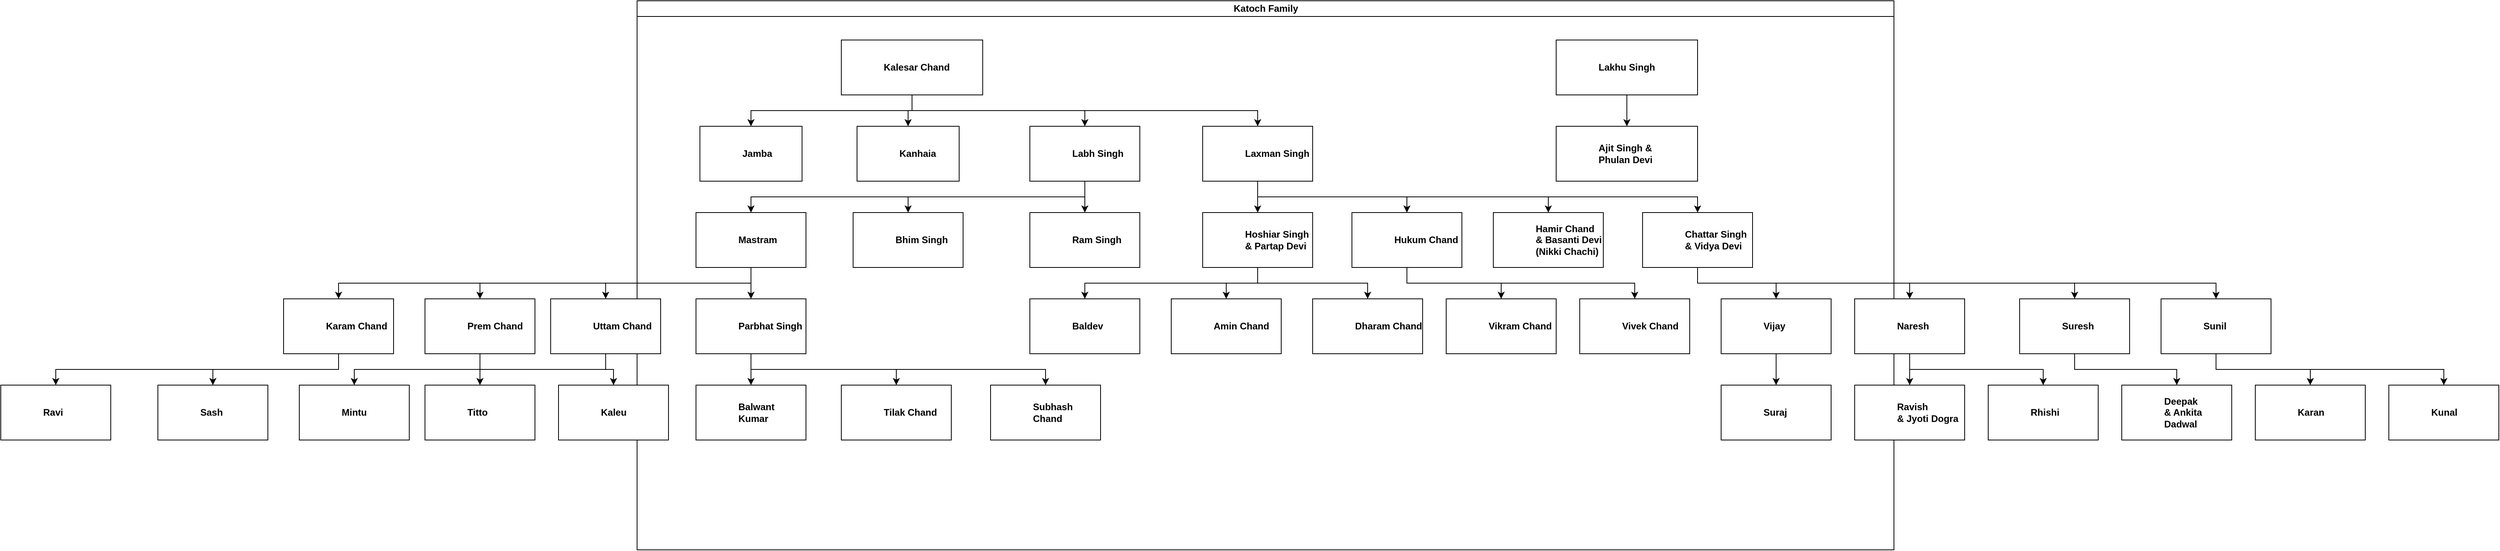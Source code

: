 <mxfile version="13.6.6" type="github">
  <diagram id="prtHgNgQTEPvFCAcTncT" name="Page-1">
    <mxGraphModel dx="1729" dy="591" grid="1" gridSize="10" guides="1" tooltips="1" connect="1" arrows="1" fold="1" page="1" pageScale="1" pageWidth="827" pageHeight="1169" math="0" shadow="0">
      <root>
        <mxCell id="0" />
        <mxCell id="1" parent="0" />
        <mxCell id="dNxyNK7c78bLwvsdeMH5-11" value="Katoch Family" style="swimlane;html=1;startSize=20;horizontal=1;containerType=tree;glass=0;" parent="1" vertex="1">
          <mxGeometry x="20" y="50" width="1600" height="700" as="geometry" />
        </mxCell>
        <mxCell id="FDAv1wYGj09VSfgf0g2c-12" style="edgeStyle=orthogonalEdgeStyle;rounded=0;orthogonalLoop=1;jettySize=auto;html=1;exitX=0.5;exitY=1;exitDx=0;exitDy=0;entryX=0.5;entryY=0;entryDx=0;entryDy=0;" edge="1" parent="dNxyNK7c78bLwvsdeMH5-11" source="dNxyNK7c78bLwvsdeMH5-12" target="FDAv1wYGj09VSfgf0g2c-7">
          <mxGeometry relative="1" as="geometry">
            <Array as="points">
              <mxPoint x="350" y="140" />
              <mxPoint x="145" y="140" />
            </Array>
          </mxGeometry>
        </mxCell>
        <mxCell id="FDAv1wYGj09VSfgf0g2c-13" style="edgeStyle=orthogonalEdgeStyle;rounded=0;orthogonalLoop=1;jettySize=auto;html=1;exitX=0.5;exitY=1;exitDx=0;exitDy=0;entryX=0.5;entryY=0;entryDx=0;entryDy=0;" edge="1" parent="dNxyNK7c78bLwvsdeMH5-11" source="dNxyNK7c78bLwvsdeMH5-12" target="FDAv1wYGj09VSfgf0g2c-8">
          <mxGeometry relative="1" as="geometry" />
        </mxCell>
        <mxCell id="FDAv1wYGj09VSfgf0g2c-14" style="edgeStyle=orthogonalEdgeStyle;rounded=0;orthogonalLoop=1;jettySize=auto;html=1;exitX=0.5;exitY=1;exitDx=0;exitDy=0;entryX=0.5;entryY=0;entryDx=0;entryDy=0;" edge="1" parent="dNxyNK7c78bLwvsdeMH5-11" source="dNxyNK7c78bLwvsdeMH5-12" target="FDAv1wYGj09VSfgf0g2c-9">
          <mxGeometry relative="1" as="geometry" />
        </mxCell>
        <mxCell id="FDAv1wYGj09VSfgf0g2c-15" style="edgeStyle=orthogonalEdgeStyle;rounded=0;orthogonalLoop=1;jettySize=auto;html=1;exitX=0.5;exitY=1;exitDx=0;exitDy=0;" edge="1" parent="dNxyNK7c78bLwvsdeMH5-11" source="dNxyNK7c78bLwvsdeMH5-12" target="FDAv1wYGj09VSfgf0g2c-11">
          <mxGeometry relative="1" as="geometry" />
        </mxCell>
        <UserObject label="Kalesar Chand" name="Evan Miller" position="CFO" location="Office 1" email="me@example.com" placeholders="1" link="https://www.draw.io" id="dNxyNK7c78bLwvsdeMH5-12">
          <mxCell style="label;image=https://cdn3.iconfinder.com/data/icons/user-avatars-1/512/users-9-2-128.png;whiteSpace=wrap;html=1;rounded=0;glass=0;treeMoving=1;treeFolding=1;" parent="dNxyNK7c78bLwvsdeMH5-11" vertex="1">
            <mxGeometry x="260" y="50" width="180" height="70" as="geometry" />
          </mxCell>
        </UserObject>
        <mxCell id="FDAv1wYGj09VSfgf0g2c-6" style="edgeStyle=orthogonalEdgeStyle;rounded=0;orthogonalLoop=1;jettySize=auto;html=1;exitX=0.5;exitY=1;exitDx=0;exitDy=0;entryX=0.5;entryY=0;entryDx=0;entryDy=0;" edge="1" parent="dNxyNK7c78bLwvsdeMH5-11" source="FDAv1wYGj09VSfgf0g2c-2" target="FDAv1wYGj09VSfgf0g2c-5">
          <mxGeometry relative="1" as="geometry" />
        </mxCell>
        <UserObject label="Lakhu Singh" name="Evan Miller" position="CFO" location="Office 1" email="me@example.com" placeholders="1" link="https://www.draw.io" id="FDAv1wYGj09VSfgf0g2c-2">
          <mxCell style="label;image=https://cdn3.iconfinder.com/data/icons/user-avatars-1/512/users-9-2-128.png;whiteSpace=wrap;html=1;rounded=0;glass=0;treeMoving=1;treeFolding=1;" vertex="1" parent="dNxyNK7c78bLwvsdeMH5-11">
            <mxGeometry x="1170" y="50" width="180" height="70" as="geometry" />
          </mxCell>
        </UserObject>
        <UserObject label="Ajit Singh &amp;amp;&lt;br&gt;Phulan Devi" name="Evan Miller" position="CFO" location="Office 1" email="me@example.com" placeholders="1" link="https://www.draw.io" id="FDAv1wYGj09VSfgf0g2c-5">
          <mxCell style="label;image=https://cdn3.iconfinder.com/data/icons/user-avatars-1/512/users-9-2-128.png;whiteSpace=wrap;html=1;rounded=0;glass=0;treeMoving=1;treeFolding=1;" vertex="1" parent="dNxyNK7c78bLwvsdeMH5-11">
            <mxGeometry x="1170" y="160" width="180" height="70" as="geometry" />
          </mxCell>
        </UserObject>
        <UserObject label="Jamba" name="Evan Miller" position="CFO" location="Office 1" email="me@example.com" placeholders="1" link="https://www.draw.io" id="FDAv1wYGj09VSfgf0g2c-7">
          <mxCell style="label;image=https://cdn3.iconfinder.com/data/icons/user-avatars-1/512/users-9-2-128.png;whiteSpace=wrap;html=1;rounded=0;glass=0;treeMoving=1;treeFolding=1;" vertex="1" parent="dNxyNK7c78bLwvsdeMH5-11">
            <mxGeometry x="80" y="160" width="130" height="70" as="geometry" />
          </mxCell>
        </UserObject>
        <UserObject label="Kanhaia" name="Evan Miller" position="CFO" location="Office 1" email="me@example.com" placeholders="1" link="https://www.draw.io" id="FDAv1wYGj09VSfgf0g2c-8">
          <mxCell style="label;image=https://cdn3.iconfinder.com/data/icons/user-avatars-1/512/users-9-2-128.png;whiteSpace=wrap;html=1;rounded=0;glass=0;treeMoving=1;treeFolding=1;" vertex="1" parent="dNxyNK7c78bLwvsdeMH5-11">
            <mxGeometry x="280" y="160" width="130" height="70" as="geometry" />
          </mxCell>
        </UserObject>
        <mxCell id="FDAv1wYGj09VSfgf0g2c-19" style="edgeStyle=orthogonalEdgeStyle;rounded=0;orthogonalLoop=1;jettySize=auto;html=1;exitX=0.5;exitY=1;exitDx=0;exitDy=0;entryX=0.5;entryY=0;entryDx=0;entryDy=0;" edge="1" parent="dNxyNK7c78bLwvsdeMH5-11" source="FDAv1wYGj09VSfgf0g2c-9" target="FDAv1wYGj09VSfgf0g2c-16">
          <mxGeometry relative="1" as="geometry" />
        </mxCell>
        <mxCell id="FDAv1wYGj09VSfgf0g2c-20" style="edgeStyle=orthogonalEdgeStyle;rounded=0;orthogonalLoop=1;jettySize=auto;html=1;exitX=0.5;exitY=1;exitDx=0;exitDy=0;" edge="1" parent="dNxyNK7c78bLwvsdeMH5-11" source="FDAv1wYGj09VSfgf0g2c-9" target="FDAv1wYGj09VSfgf0g2c-17">
          <mxGeometry relative="1" as="geometry" />
        </mxCell>
        <mxCell id="FDAv1wYGj09VSfgf0g2c-21" style="edgeStyle=orthogonalEdgeStyle;rounded=0;orthogonalLoop=1;jettySize=auto;html=1;exitX=0.5;exitY=1;exitDx=0;exitDy=0;entryX=0.5;entryY=0;entryDx=0;entryDy=0;" edge="1" parent="dNxyNK7c78bLwvsdeMH5-11" source="FDAv1wYGj09VSfgf0g2c-9" target="FDAv1wYGj09VSfgf0g2c-18">
          <mxGeometry relative="1" as="geometry" />
        </mxCell>
        <UserObject label="Labh Singh" name="Evan Miller" position="CFO" location="Office 1" email="me@example.com" placeholders="1" link="https://www.draw.io" id="FDAv1wYGj09VSfgf0g2c-9">
          <mxCell style="label;image=https://cdn3.iconfinder.com/data/icons/user-avatars-1/512/users-9-2-128.png;whiteSpace=wrap;html=1;rounded=0;glass=0;treeMoving=1;treeFolding=1;" vertex="1" parent="dNxyNK7c78bLwvsdeMH5-11">
            <mxGeometry x="500" y="160" width="140" height="70" as="geometry" />
          </mxCell>
        </UserObject>
        <mxCell id="FDAv1wYGj09VSfgf0g2c-51" style="edgeStyle=orthogonalEdgeStyle;rounded=0;orthogonalLoop=1;jettySize=auto;html=1;exitX=0.5;exitY=1;exitDx=0;exitDy=0;" edge="1" parent="dNxyNK7c78bLwvsdeMH5-11" source="FDAv1wYGj09VSfgf0g2c-11" target="FDAv1wYGj09VSfgf0g2c-47">
          <mxGeometry relative="1" as="geometry" />
        </mxCell>
        <mxCell id="FDAv1wYGj09VSfgf0g2c-52" style="edgeStyle=orthogonalEdgeStyle;rounded=0;orthogonalLoop=1;jettySize=auto;html=1;exitX=0.5;exitY=1;exitDx=0;exitDy=0;entryX=0.5;entryY=0;entryDx=0;entryDy=0;" edge="1" parent="dNxyNK7c78bLwvsdeMH5-11" source="FDAv1wYGj09VSfgf0g2c-11" target="FDAv1wYGj09VSfgf0g2c-48">
          <mxGeometry relative="1" as="geometry" />
        </mxCell>
        <mxCell id="FDAv1wYGj09VSfgf0g2c-53" style="edgeStyle=orthogonalEdgeStyle;rounded=0;orthogonalLoop=1;jettySize=auto;html=1;exitX=0.5;exitY=1;exitDx=0;exitDy=0;entryX=0.5;entryY=0;entryDx=0;entryDy=0;" edge="1" parent="dNxyNK7c78bLwvsdeMH5-11" source="FDAv1wYGj09VSfgf0g2c-11" target="FDAv1wYGj09VSfgf0g2c-49">
          <mxGeometry relative="1" as="geometry" />
        </mxCell>
        <mxCell id="FDAv1wYGj09VSfgf0g2c-54" style="edgeStyle=orthogonalEdgeStyle;rounded=0;orthogonalLoop=1;jettySize=auto;html=1;exitX=0.5;exitY=1;exitDx=0;exitDy=0;entryX=0.5;entryY=0;entryDx=0;entryDy=0;" edge="1" parent="dNxyNK7c78bLwvsdeMH5-11" source="FDAv1wYGj09VSfgf0g2c-11" target="FDAv1wYGj09VSfgf0g2c-50">
          <mxGeometry relative="1" as="geometry" />
        </mxCell>
        <UserObject label="Laxman Singh" name="Evan Miller" position="CFO" location="Office 1" email="me@example.com" placeholders="1" link="https://www.draw.io" id="FDAv1wYGj09VSfgf0g2c-11">
          <mxCell style="label;image=https://cdn3.iconfinder.com/data/icons/user-avatars-1/512/users-9-2-128.png;whiteSpace=wrap;html=1;rounded=0;glass=0;treeMoving=1;treeFolding=1;" vertex="1" parent="dNxyNK7c78bLwvsdeMH5-11">
            <mxGeometry x="720" y="160" width="140" height="70" as="geometry" />
          </mxCell>
        </UserObject>
        <mxCell id="FDAv1wYGj09VSfgf0g2c-28" style="edgeStyle=orthogonalEdgeStyle;rounded=0;orthogonalLoop=1;jettySize=auto;html=1;exitX=0.5;exitY=1;exitDx=0;exitDy=0;entryX=0.5;entryY=0;entryDx=0;entryDy=0;" edge="1" parent="dNxyNK7c78bLwvsdeMH5-11" source="FDAv1wYGj09VSfgf0g2c-16" target="FDAv1wYGj09VSfgf0g2c-23">
          <mxGeometry relative="1" as="geometry" />
        </mxCell>
        <mxCell id="FDAv1wYGj09VSfgf0g2c-29" style="edgeStyle=orthogonalEdgeStyle;rounded=0;orthogonalLoop=1;jettySize=auto;html=1;exitX=0.5;exitY=1;exitDx=0;exitDy=0;entryX=0.5;entryY=0;entryDx=0;entryDy=0;" edge="1" parent="dNxyNK7c78bLwvsdeMH5-11" source="FDAv1wYGj09VSfgf0g2c-16" target="FDAv1wYGj09VSfgf0g2c-25">
          <mxGeometry relative="1" as="geometry" />
        </mxCell>
        <UserObject label="Mastram" name="Evan Miller" position="CFO" location="Office 1" email="me@example.com" placeholders="1" link="https://www.draw.io" id="FDAv1wYGj09VSfgf0g2c-16">
          <mxCell style="label;image=https://cdn3.iconfinder.com/data/icons/user-avatars-1/512/users-9-2-128.png;whiteSpace=wrap;html=1;rounded=0;glass=0;treeMoving=1;treeFolding=1;" vertex="1" parent="dNxyNK7c78bLwvsdeMH5-11">
            <mxGeometry x="75" y="270" width="140" height="70" as="geometry" />
          </mxCell>
        </UserObject>
        <UserObject label="Bhim Singh" name="Evan Miller" position="CFO" location="Office 1" email="me@example.com" placeholders="1" link="https://www.draw.io" id="FDAv1wYGj09VSfgf0g2c-17">
          <mxCell style="label;image=https://cdn3.iconfinder.com/data/icons/user-avatars-1/512/users-9-2-128.png;whiteSpace=wrap;html=1;rounded=0;glass=0;treeMoving=1;treeFolding=1;" vertex="1" parent="dNxyNK7c78bLwvsdeMH5-11">
            <mxGeometry x="275" y="270" width="140" height="70" as="geometry" />
          </mxCell>
        </UserObject>
        <UserObject label="Ram Singh" name="Evan Miller" position="CFO" location="Office 1" email="me@example.com" placeholders="1" link="https://www.draw.io" id="FDAv1wYGj09VSfgf0g2c-18">
          <mxCell style="label;image=https://cdn3.iconfinder.com/data/icons/user-avatars-1/512/users-9-2-128.png;whiteSpace=wrap;html=1;rounded=0;glass=0;treeMoving=1;treeFolding=1;" vertex="1" parent="dNxyNK7c78bLwvsdeMH5-11">
            <mxGeometry x="500" y="270" width="140" height="70" as="geometry" />
          </mxCell>
        </UserObject>
        <mxCell id="FDAv1wYGj09VSfgf0g2c-44" style="edgeStyle=orthogonalEdgeStyle;rounded=0;orthogonalLoop=1;jettySize=auto;html=1;exitX=0.5;exitY=1;exitDx=0;exitDy=0;entryX=0.5;entryY=0;entryDx=0;entryDy=0;" edge="1" parent="dNxyNK7c78bLwvsdeMH5-11" source="FDAv1wYGj09VSfgf0g2c-25" target="FDAv1wYGj09VSfgf0g2c-42">
          <mxGeometry relative="1" as="geometry" />
        </mxCell>
        <mxCell id="FDAv1wYGj09VSfgf0g2c-45" style="edgeStyle=orthogonalEdgeStyle;rounded=0;orthogonalLoop=1;jettySize=auto;html=1;exitX=0.5;exitY=1;exitDx=0;exitDy=0;entryX=0.5;entryY=0;entryDx=0;entryDy=0;" edge="1" parent="dNxyNK7c78bLwvsdeMH5-11" source="FDAv1wYGj09VSfgf0g2c-25" target="FDAv1wYGj09VSfgf0g2c-41">
          <mxGeometry relative="1" as="geometry" />
        </mxCell>
        <mxCell id="FDAv1wYGj09VSfgf0g2c-46" style="edgeStyle=orthogonalEdgeStyle;rounded=0;orthogonalLoop=1;jettySize=auto;html=1;exitX=0.5;exitY=1;exitDx=0;exitDy=0;entryX=0.5;entryY=0;entryDx=0;entryDy=0;" edge="1" parent="dNxyNK7c78bLwvsdeMH5-11" source="FDAv1wYGj09VSfgf0g2c-25" target="FDAv1wYGj09VSfgf0g2c-43">
          <mxGeometry relative="1" as="geometry" />
        </mxCell>
        <UserObject label="Parbhat Singh" name="Evan Miller" position="CFO" location="Office 1" email="me@example.com" placeholders="1" link="https://www.draw.io" id="FDAv1wYGj09VSfgf0g2c-25">
          <mxCell style="label;image=https://cdn3.iconfinder.com/data/icons/user-avatars-1/512/users-9-2-128.png;whiteSpace=wrap;html=1;rounded=0;glass=0;treeMoving=1;treeFolding=1;" vertex="1" parent="dNxyNK7c78bLwvsdeMH5-11">
            <mxGeometry x="75" y="380" width="140" height="70" as="geometry" />
          </mxCell>
        </UserObject>
        <mxCell id="FDAv1wYGj09VSfgf0g2c-40" style="edgeStyle=orthogonalEdgeStyle;rounded=0;orthogonalLoop=1;jettySize=auto;html=1;exitX=0.5;exitY=1;exitDx=0;exitDy=0;" edge="1" parent="dNxyNK7c78bLwvsdeMH5-11" source="FDAv1wYGj09VSfgf0g2c-23" target="FDAv1wYGj09VSfgf0g2c-37">
          <mxGeometry relative="1" as="geometry" />
        </mxCell>
        <UserObject label="Uttam Chand" name="Evan Miller" position="CFO" location="Office 1" email="me@example.com" placeholders="1" link="https://www.draw.io" id="FDAv1wYGj09VSfgf0g2c-23">
          <mxCell style="label;image=https://cdn3.iconfinder.com/data/icons/user-avatars-1/512/users-9-2-128.png;whiteSpace=wrap;html=1;rounded=0;glass=0;treeMoving=1;treeFolding=1;" vertex="1" parent="dNxyNK7c78bLwvsdeMH5-11">
            <mxGeometry x="-110" y="380" width="140" height="70" as="geometry" />
          </mxCell>
        </UserObject>
        <UserObject label="Kaleu" name="Evan Miller" position="CFO" location="Office 1" email="me@example.com" placeholders="1" link="https://www.draw.io" id="FDAv1wYGj09VSfgf0g2c-37">
          <mxCell style="label;image=https://cdn3.iconfinder.com/data/icons/user-avatars-1/512/users-9-2-128.png;whiteSpace=wrap;html=1;rounded=0;glass=0;treeMoving=1;treeFolding=1;" vertex="1" parent="dNxyNK7c78bLwvsdeMH5-11">
            <mxGeometry x="-100" y="490" width="140" height="70" as="geometry" />
          </mxCell>
        </UserObject>
        <UserObject label="Titto" name="Evan Miller" position="CFO" location="Office 1" email="me@example.com" placeholders="1" link="https://www.draw.io" id="FDAv1wYGj09VSfgf0g2c-38">
          <mxCell style="label;image=https://cdn3.iconfinder.com/data/icons/user-avatars-1/512/users-9-2-128.png;whiteSpace=wrap;html=1;rounded=0;glass=0;treeMoving=1;treeFolding=1;" vertex="1" parent="dNxyNK7c78bLwvsdeMH5-11">
            <mxGeometry x="-270" y="490" width="140" height="70" as="geometry" />
          </mxCell>
        </UserObject>
        <mxCell id="FDAv1wYGj09VSfgf0g2c-39" style="edgeStyle=orthogonalEdgeStyle;rounded=0;orthogonalLoop=1;jettySize=auto;html=1;exitX=0.5;exitY=1;exitDx=0;exitDy=0;entryX=0.5;entryY=0;entryDx=0;entryDy=0;" edge="1" parent="dNxyNK7c78bLwvsdeMH5-11" source="FDAv1wYGj09VSfgf0g2c-23" target="FDAv1wYGj09VSfgf0g2c-38">
          <mxGeometry relative="1" as="geometry" />
        </mxCell>
        <UserObject label="Balwant Kumar" name="Evan Miller" position="CFO" location="Office 1" email="me@example.com" placeholders="1" link="https://www.draw.io" id="FDAv1wYGj09VSfgf0g2c-42">
          <mxCell style="label;image=https://cdn3.iconfinder.com/data/icons/user-avatars-1/512/users-9-2-128.png;whiteSpace=wrap;html=1;rounded=0;glass=0;treeMoving=1;treeFolding=1;" vertex="1" parent="dNxyNK7c78bLwvsdeMH5-11">
            <mxGeometry x="75" y="490" width="140" height="70" as="geometry" />
          </mxCell>
        </UserObject>
        <UserObject label="Tilak Chand" name="Evan Miller" position="CFO" location="Office 1" email="me@example.com" placeholders="1" link="https://www.draw.io" id="FDAv1wYGj09VSfgf0g2c-41">
          <mxCell style="label;image=https://cdn3.iconfinder.com/data/icons/user-avatars-1/512/users-9-2-128.png;whiteSpace=wrap;html=1;rounded=0;glass=0;treeMoving=1;treeFolding=1;" vertex="1" parent="dNxyNK7c78bLwvsdeMH5-11">
            <mxGeometry x="260" y="490" width="140" height="70" as="geometry" />
          </mxCell>
        </UserObject>
        <UserObject label="Subhash Chand&lt;br&gt;" name="Evan Miller" position="CFO" location="Office 1" email="me@example.com" placeholders="1" link="https://www.draw.io" id="FDAv1wYGj09VSfgf0g2c-43">
          <mxCell style="label;image=https://cdn3.iconfinder.com/data/icons/user-avatars-1/512/users-9-2-128.png;whiteSpace=wrap;html=1;rounded=0;glass=0;treeMoving=1;treeFolding=1;" vertex="1" parent="dNxyNK7c78bLwvsdeMH5-11">
            <mxGeometry x="450" y="490" width="140" height="70" as="geometry" />
          </mxCell>
        </UserObject>
        <mxCell id="FDAv1wYGj09VSfgf0g2c-58" style="edgeStyle=orthogonalEdgeStyle;rounded=0;orthogonalLoop=1;jettySize=auto;html=1;exitX=0.5;exitY=1;exitDx=0;exitDy=0;entryX=0.5;entryY=0;entryDx=0;entryDy=0;" edge="1" parent="dNxyNK7c78bLwvsdeMH5-11" source="FDAv1wYGj09VSfgf0g2c-47" target="FDAv1wYGj09VSfgf0g2c-57">
          <mxGeometry relative="1" as="geometry" />
        </mxCell>
        <mxCell id="FDAv1wYGj09VSfgf0g2c-59" style="edgeStyle=orthogonalEdgeStyle;rounded=0;orthogonalLoop=1;jettySize=auto;html=1;exitX=0.5;exitY=1;exitDx=0;exitDy=0;entryX=0.5;entryY=0;entryDx=0;entryDy=0;" edge="1" parent="dNxyNK7c78bLwvsdeMH5-11" source="FDAv1wYGj09VSfgf0g2c-47" target="FDAv1wYGj09VSfgf0g2c-55">
          <mxGeometry relative="1" as="geometry" />
        </mxCell>
        <mxCell id="FDAv1wYGj09VSfgf0g2c-60" style="edgeStyle=orthogonalEdgeStyle;rounded=0;orthogonalLoop=1;jettySize=auto;html=1;exitX=0.5;exitY=1;exitDx=0;exitDy=0;entryX=0.5;entryY=0;entryDx=0;entryDy=0;" edge="1" parent="dNxyNK7c78bLwvsdeMH5-11" source="FDAv1wYGj09VSfgf0g2c-47" target="FDAv1wYGj09VSfgf0g2c-56">
          <mxGeometry relative="1" as="geometry" />
        </mxCell>
        <UserObject label="Hoshiar Singh&amp;nbsp;&lt;br&gt;&amp;amp; Partap Devi" name="Evan Miller" position="CFO" location="Office 1" email="me@example.com" placeholders="1" link="https://www.draw.io" id="FDAv1wYGj09VSfgf0g2c-47">
          <mxCell style="label;image=https://cdn3.iconfinder.com/data/icons/user-avatars-1/512/users-9-2-128.png;whiteSpace=wrap;html=1;rounded=0;glass=0;treeMoving=1;treeFolding=1;" vertex="1" parent="dNxyNK7c78bLwvsdeMH5-11">
            <mxGeometry x="720" y="270" width="140" height="70" as="geometry" />
          </mxCell>
        </UserObject>
        <mxCell id="FDAv1wYGj09VSfgf0g2c-63" style="edgeStyle=orthogonalEdgeStyle;rounded=0;orthogonalLoop=1;jettySize=auto;html=1;exitX=0.5;exitY=1;exitDx=0;exitDy=0;" edge="1" parent="dNxyNK7c78bLwvsdeMH5-11" source="FDAv1wYGj09VSfgf0g2c-48" target="FDAv1wYGj09VSfgf0g2c-61">
          <mxGeometry relative="1" as="geometry" />
        </mxCell>
        <mxCell id="FDAv1wYGj09VSfgf0g2c-64" style="edgeStyle=orthogonalEdgeStyle;rounded=0;orthogonalLoop=1;jettySize=auto;html=1;exitX=0.5;exitY=1;exitDx=0;exitDy=0;entryX=0.5;entryY=0;entryDx=0;entryDy=0;" edge="1" parent="dNxyNK7c78bLwvsdeMH5-11" source="FDAv1wYGj09VSfgf0g2c-48" target="FDAv1wYGj09VSfgf0g2c-62">
          <mxGeometry relative="1" as="geometry" />
        </mxCell>
        <UserObject label="Hukum Chand" name="Evan Miller" position="CFO" location="Office 1" email="me@example.com" placeholders="1" link="https://www.draw.io" id="FDAv1wYGj09VSfgf0g2c-48">
          <mxCell style="label;image=https://cdn3.iconfinder.com/data/icons/user-avatars-1/512/users-9-2-128.png;whiteSpace=wrap;html=1;rounded=0;glass=0;treeMoving=1;treeFolding=1;" vertex="1" parent="dNxyNK7c78bLwvsdeMH5-11">
            <mxGeometry x="910" y="270" width="140" height="70" as="geometry" />
          </mxCell>
        </UserObject>
        <UserObject label="Hamir Chand &amp;amp; Basanti Devi&lt;br&gt;(Nikki Chachi)" name="Evan Miller" position="CFO" location="Office 1" email="me@example.com" placeholders="1" link="https://www.draw.io" id="FDAv1wYGj09VSfgf0g2c-49">
          <mxCell style="label;image=https://cdn3.iconfinder.com/data/icons/user-avatars-1/512/users-9-2-128.png;whiteSpace=wrap;html=1;rounded=0;glass=0;treeMoving=1;treeFolding=1;" vertex="1" parent="dNxyNK7c78bLwvsdeMH5-11">
            <mxGeometry x="1090" y="270" width="140" height="70" as="geometry" />
          </mxCell>
        </UserObject>
        <mxCell id="FDAv1wYGj09VSfgf0g2c-69" style="edgeStyle=orthogonalEdgeStyle;rounded=0;orthogonalLoop=1;jettySize=auto;html=1;exitX=0.5;exitY=1;exitDx=0;exitDy=0;entryX=0.5;entryY=0;entryDx=0;entryDy=0;" edge="1" parent="dNxyNK7c78bLwvsdeMH5-11" source="FDAv1wYGj09VSfgf0g2c-50" target="FDAv1wYGj09VSfgf0g2c-65">
          <mxGeometry relative="1" as="geometry" />
        </mxCell>
        <UserObject label="Chattar Singh &amp;amp; Vidya Devi" name="Evan Miller" position="CFO" location="Office 1" email="me@example.com" placeholders="1" link="https://www.draw.io" id="FDAv1wYGj09VSfgf0g2c-50">
          <mxCell style="label;image=https://cdn3.iconfinder.com/data/icons/user-avatars-1/512/users-9-2-128.png;whiteSpace=wrap;html=1;rounded=0;glass=0;treeMoving=1;treeFolding=1;" vertex="1" parent="dNxyNK7c78bLwvsdeMH5-11">
            <mxGeometry x="1280" y="270" width="140" height="70" as="geometry" />
          </mxCell>
        </UserObject>
        <UserObject label="Amin Chand" name="Evan Miller" position="CFO" location="Office 1" email="me@example.com" placeholders="1" link="https://www.draw.io" id="FDAv1wYGj09VSfgf0g2c-55">
          <mxCell style="label;image=https://cdn3.iconfinder.com/data/icons/user-avatars-1/512/users-9-2-128.png;whiteSpace=wrap;html=1;rounded=0;glass=0;treeMoving=1;treeFolding=1;" vertex="1" parent="dNxyNK7c78bLwvsdeMH5-11">
            <mxGeometry x="680" y="380" width="140" height="70" as="geometry" />
          </mxCell>
        </UserObject>
        <UserObject label="Dharam Chand" name="Evan Miller" position="CFO" location="Office 1" email="me@example.com" placeholders="1" link="https://www.draw.io" id="FDAv1wYGj09VSfgf0g2c-56">
          <mxCell style="label;image=https://cdn3.iconfinder.com/data/icons/user-avatars-1/512/users-9-2-128.png;whiteSpace=wrap;html=1;rounded=0;glass=0;treeMoving=1;treeFolding=1;" vertex="1" parent="dNxyNK7c78bLwvsdeMH5-11">
            <mxGeometry x="860" y="380" width="140" height="70" as="geometry" />
          </mxCell>
        </UserObject>
        <UserObject label="Baldev" name="Evan Miller" position="CFO" location="Office 1" email="me@example.com" placeholders="1" link="https://www.draw.io" id="FDAv1wYGj09VSfgf0g2c-57">
          <mxCell style="label;image=https://cdn3.iconfinder.com/data/icons/user-avatars-1/512/users-9-2-128.png;whiteSpace=wrap;html=1;rounded=0;glass=0;treeMoving=1;treeFolding=1;" vertex="1" parent="dNxyNK7c78bLwvsdeMH5-11">
            <mxGeometry x="500" y="380" width="140" height="70" as="geometry" />
          </mxCell>
        </UserObject>
        <UserObject label="Vivek Chand" name="Evan Miller" position="CFO" location="Office 1" email="me@example.com" placeholders="1" link="https://www.draw.io" id="FDAv1wYGj09VSfgf0g2c-62">
          <mxCell style="label;image=https://cdn3.iconfinder.com/data/icons/user-avatars-1/512/users-9-2-128.png;whiteSpace=wrap;html=1;rounded=0;glass=0;treeMoving=1;treeFolding=1;" vertex="1" parent="dNxyNK7c78bLwvsdeMH5-11">
            <mxGeometry x="1200" y="380" width="140" height="70" as="geometry" />
          </mxCell>
        </UserObject>
        <UserObject label="Vikram Chand" name="Evan Miller" position="CFO" location="Office 1" email="me@example.com" placeholders="1" link="https://www.draw.io" id="FDAv1wYGj09VSfgf0g2c-61">
          <mxCell style="label;image=https://cdn3.iconfinder.com/data/icons/user-avatars-1/512/users-9-2-128.png;whiteSpace=wrap;html=1;rounded=0;glass=0;treeMoving=1;treeFolding=1;" vertex="1" parent="dNxyNK7c78bLwvsdeMH5-11">
            <mxGeometry x="1030" y="380" width="140" height="70" as="geometry" />
          </mxCell>
        </UserObject>
        <mxCell id="FDAv1wYGj09VSfgf0g2c-74" style="edgeStyle=orthogonalEdgeStyle;rounded=0;orthogonalLoop=1;jettySize=auto;html=1;exitX=0.5;exitY=1;exitDx=0;exitDy=0;entryX=0.5;entryY=0;entryDx=0;entryDy=0;" edge="1" parent="dNxyNK7c78bLwvsdeMH5-11" source="FDAv1wYGj09VSfgf0g2c-65" target="FDAv1wYGj09VSfgf0g2c-73">
          <mxGeometry relative="1" as="geometry" />
        </mxCell>
        <UserObject label="Vijay" name="Evan Miller" position="CFO" location="Office 1" email="me@example.com" placeholders="1" link="https://www.draw.io" id="FDAv1wYGj09VSfgf0g2c-65">
          <mxCell style="label;image=https://cdn3.iconfinder.com/data/icons/user-avatars-1/512/users-9-2-128.png;whiteSpace=wrap;html=1;rounded=0;glass=0;treeMoving=1;treeFolding=1;" vertex="1" parent="dNxyNK7c78bLwvsdeMH5-11">
            <mxGeometry x="1380" y="380" width="140" height="70" as="geometry" />
          </mxCell>
        </UserObject>
        <UserObject label="Suraj" name="Evan Miller" position="CFO" location="Office 1" email="me@example.com" placeholders="1" link="https://www.draw.io" id="FDAv1wYGj09VSfgf0g2c-73">
          <mxCell style="label;image=https://cdn3.iconfinder.com/data/icons/user-avatars-1/512/users-9-2-128.png;whiteSpace=wrap;html=1;rounded=0;glass=0;treeMoving=1;treeFolding=1;" vertex="1" parent="dNxyNK7c78bLwvsdeMH5-11">
            <mxGeometry x="1380" y="490" width="140" height="70" as="geometry" />
          </mxCell>
        </UserObject>
        <mxCell id="FDAv1wYGj09VSfgf0g2c-33" style="edgeStyle=orthogonalEdgeStyle;rounded=0;orthogonalLoop=1;jettySize=auto;html=1;exitX=0.5;exitY=1;exitDx=0;exitDy=0;entryX=0.5;entryY=0;entryDx=0;entryDy=0;" edge="1" parent="1" source="FDAv1wYGj09VSfgf0g2c-24" target="FDAv1wYGj09VSfgf0g2c-30">
          <mxGeometry relative="1" as="geometry" />
        </mxCell>
        <mxCell id="FDAv1wYGj09VSfgf0g2c-34" style="edgeStyle=orthogonalEdgeStyle;rounded=0;orthogonalLoop=1;jettySize=auto;html=1;exitX=0.5;exitY=1;exitDx=0;exitDy=0;entryX=0.5;entryY=0;entryDx=0;entryDy=0;" edge="1" parent="1" source="FDAv1wYGj09VSfgf0g2c-24" target="FDAv1wYGj09VSfgf0g2c-31">
          <mxGeometry relative="1" as="geometry" />
        </mxCell>
        <UserObject label="Karam Chand" name="Evan Miller" position="CFO" location="Office 1" email="me@example.com" placeholders="1" link="https://www.draw.io" id="FDAv1wYGj09VSfgf0g2c-24">
          <mxCell style="label;image=https://cdn3.iconfinder.com/data/icons/user-avatars-1/512/users-9-2-128.png;whiteSpace=wrap;html=1;rounded=0;glass=0;treeMoving=1;treeFolding=1;" vertex="1" parent="1">
            <mxGeometry x="-430" y="430" width="140" height="70" as="geometry" />
          </mxCell>
        </UserObject>
        <mxCell id="FDAv1wYGj09VSfgf0g2c-36" style="edgeStyle=orthogonalEdgeStyle;rounded=0;orthogonalLoop=1;jettySize=auto;html=1;exitX=0.5;exitY=1;exitDx=0;exitDy=0;entryX=0.5;entryY=0;entryDx=0;entryDy=0;" edge="1" parent="1" source="FDAv1wYGj09VSfgf0g2c-22" target="FDAv1wYGj09VSfgf0g2c-35">
          <mxGeometry relative="1" as="geometry" />
        </mxCell>
        <UserObject label="Prem Chand" name="Evan Miller" position="CFO" location="Office 1" email="me@example.com" placeholders="1" link="https://www.draw.io" id="FDAv1wYGj09VSfgf0g2c-22">
          <mxCell style="label;image=https://cdn3.iconfinder.com/data/icons/user-avatars-1/512/users-9-2-128.png;whiteSpace=wrap;html=1;rounded=0;glass=0;treeMoving=1;treeFolding=1;" vertex="1" parent="1">
            <mxGeometry x="-250" y="430" width="140" height="70" as="geometry" />
          </mxCell>
        </UserObject>
        <mxCell id="FDAv1wYGj09VSfgf0g2c-26" style="edgeStyle=orthogonalEdgeStyle;rounded=0;orthogonalLoop=1;jettySize=auto;html=1;exitX=0.5;exitY=1;exitDx=0;exitDy=0;entryX=0.5;entryY=0;entryDx=0;entryDy=0;" edge="1" parent="1" source="FDAv1wYGj09VSfgf0g2c-16" target="FDAv1wYGj09VSfgf0g2c-24">
          <mxGeometry relative="1" as="geometry" />
        </mxCell>
        <mxCell id="FDAv1wYGj09VSfgf0g2c-27" style="edgeStyle=orthogonalEdgeStyle;rounded=0;orthogonalLoop=1;jettySize=auto;html=1;exitX=0.5;exitY=1;exitDx=0;exitDy=0;" edge="1" parent="1" source="FDAv1wYGj09VSfgf0g2c-16" target="FDAv1wYGj09VSfgf0g2c-22">
          <mxGeometry relative="1" as="geometry" />
        </mxCell>
        <UserObject label="Ravi" name="Evan Miller" position="CFO" location="Office 1" email="me@example.com" placeholders="1" link="https://www.draw.io" id="FDAv1wYGj09VSfgf0g2c-30">
          <mxCell style="label;image=https://cdn3.iconfinder.com/data/icons/user-avatars-1/512/users-9-2-128.png;whiteSpace=wrap;html=1;rounded=0;glass=0;treeMoving=1;treeFolding=1;" vertex="1" parent="1">
            <mxGeometry x="-790" y="540" width="140" height="70" as="geometry" />
          </mxCell>
        </UserObject>
        <UserObject label="Sash" name="Evan Miller" position="CFO" location="Office 1" email="me@example.com" placeholders="1" link="https://www.draw.io" id="FDAv1wYGj09VSfgf0g2c-31">
          <mxCell style="label;image=https://cdn3.iconfinder.com/data/icons/user-avatars-1/512/users-9-2-128.png;whiteSpace=wrap;html=1;rounded=0;glass=0;treeMoving=1;treeFolding=1;" vertex="1" parent="1">
            <mxGeometry x="-590" y="540" width="140" height="70" as="geometry" />
          </mxCell>
        </UserObject>
        <UserObject label="Mintu" name="Evan Miller" position="CFO" location="Office 1" email="me@example.com" placeholders="1" link="https://www.draw.io" id="FDAv1wYGj09VSfgf0g2c-35">
          <mxCell style="label;image=https://cdn3.iconfinder.com/data/icons/user-avatars-1/512/users-9-2-128.png;whiteSpace=wrap;html=1;rounded=0;glass=0;treeMoving=1;treeFolding=1;" vertex="1" parent="1">
            <mxGeometry x="-410" y="540" width="140" height="70" as="geometry" />
          </mxCell>
        </UserObject>
        <mxCell id="FDAv1wYGj09VSfgf0g2c-77" style="edgeStyle=orthogonalEdgeStyle;rounded=0;orthogonalLoop=1;jettySize=auto;html=1;exitX=0.5;exitY=1;exitDx=0;exitDy=0;entryX=0.5;entryY=0;entryDx=0;entryDy=0;" edge="1" parent="1" source="FDAv1wYGj09VSfgf0g2c-66" target="FDAv1wYGj09VSfgf0g2c-75">
          <mxGeometry relative="1" as="geometry" />
        </mxCell>
        <mxCell id="FDAv1wYGj09VSfgf0g2c-78" style="edgeStyle=orthogonalEdgeStyle;rounded=0;orthogonalLoop=1;jettySize=auto;html=1;exitX=0.5;exitY=1;exitDx=0;exitDy=0;entryX=0.5;entryY=0;entryDx=0;entryDy=0;" edge="1" parent="1" source="FDAv1wYGj09VSfgf0g2c-66" target="FDAv1wYGj09VSfgf0g2c-76">
          <mxGeometry relative="1" as="geometry" />
        </mxCell>
        <UserObject label="Naresh" name="Evan Miller" position="CFO" location="Office 1" email="me@example.com" placeholders="1" link="https://www.draw.io" id="FDAv1wYGj09VSfgf0g2c-66">
          <mxCell style="label;image=https://cdn3.iconfinder.com/data/icons/user-avatars-1/512/users-9-2-128.png;whiteSpace=wrap;html=1;rounded=0;glass=0;treeMoving=1;treeFolding=1;" vertex="1" parent="1">
            <mxGeometry x="1570" y="430" width="140" height="70" as="geometry" />
          </mxCell>
        </UserObject>
        <mxCell id="FDAv1wYGj09VSfgf0g2c-80" style="edgeStyle=orthogonalEdgeStyle;rounded=0;orthogonalLoop=1;jettySize=auto;html=1;exitX=0.5;exitY=1;exitDx=0;exitDy=0;" edge="1" parent="1" source="FDAv1wYGj09VSfgf0g2c-67" target="FDAv1wYGj09VSfgf0g2c-79">
          <mxGeometry relative="1" as="geometry" />
        </mxCell>
        <UserObject label="Suresh" name="Evan Miller" position="CFO" location="Office 1" email="me@example.com" placeholders="1" link="https://www.draw.io" id="FDAv1wYGj09VSfgf0g2c-67">
          <mxCell style="label;image=https://cdn3.iconfinder.com/data/icons/user-avatars-1/512/users-9-2-128.png;whiteSpace=wrap;html=1;rounded=0;glass=0;treeMoving=1;treeFolding=1;" vertex="1" parent="1">
            <mxGeometry x="1780" y="430" width="140" height="70" as="geometry" />
          </mxCell>
        </UserObject>
        <mxCell id="FDAv1wYGj09VSfgf0g2c-83" style="edgeStyle=orthogonalEdgeStyle;rounded=0;orthogonalLoop=1;jettySize=auto;html=1;exitX=0.5;exitY=1;exitDx=0;exitDy=0;entryX=0.5;entryY=0;entryDx=0;entryDy=0;" edge="1" parent="1" source="FDAv1wYGj09VSfgf0g2c-68" target="FDAv1wYGj09VSfgf0g2c-81">
          <mxGeometry relative="1" as="geometry" />
        </mxCell>
        <mxCell id="FDAv1wYGj09VSfgf0g2c-84" style="edgeStyle=orthogonalEdgeStyle;rounded=0;orthogonalLoop=1;jettySize=auto;html=1;exitX=0.5;exitY=1;exitDx=0;exitDy=0;entryX=0.5;entryY=0;entryDx=0;entryDy=0;" edge="1" parent="1" source="FDAv1wYGj09VSfgf0g2c-68" target="FDAv1wYGj09VSfgf0g2c-82">
          <mxGeometry relative="1" as="geometry" />
        </mxCell>
        <UserObject label="Sunil" name="Evan Miller" position="CFO" location="Office 1" email="me@example.com" placeholders="1" link="https://www.draw.io" id="FDAv1wYGj09VSfgf0g2c-68">
          <mxCell style="label;image=https://cdn3.iconfinder.com/data/icons/user-avatars-1/512/users-9-2-128.png;whiteSpace=wrap;html=1;rounded=0;glass=0;treeMoving=1;treeFolding=1;" vertex="1" parent="1">
            <mxGeometry x="1960" y="430" width="140" height="70" as="geometry" />
          </mxCell>
        </UserObject>
        <mxCell id="FDAv1wYGj09VSfgf0g2c-70" style="edgeStyle=orthogonalEdgeStyle;rounded=0;orthogonalLoop=1;jettySize=auto;html=1;exitX=0.5;exitY=1;exitDx=0;exitDy=0;entryX=0.5;entryY=0;entryDx=0;entryDy=0;" edge="1" parent="1" source="FDAv1wYGj09VSfgf0g2c-50" target="FDAv1wYGj09VSfgf0g2c-66">
          <mxGeometry relative="1" as="geometry" />
        </mxCell>
        <mxCell id="FDAv1wYGj09VSfgf0g2c-71" style="edgeStyle=orthogonalEdgeStyle;rounded=0;orthogonalLoop=1;jettySize=auto;html=1;exitX=0.5;exitY=1;exitDx=0;exitDy=0;entryX=0.5;entryY=0;entryDx=0;entryDy=0;" edge="1" parent="1" source="FDAv1wYGj09VSfgf0g2c-50" target="FDAv1wYGj09VSfgf0g2c-67">
          <mxGeometry relative="1" as="geometry" />
        </mxCell>
        <mxCell id="FDAv1wYGj09VSfgf0g2c-72" style="edgeStyle=orthogonalEdgeStyle;rounded=0;orthogonalLoop=1;jettySize=auto;html=1;exitX=0.5;exitY=1;exitDx=0;exitDy=0;" edge="1" parent="1" source="FDAv1wYGj09VSfgf0g2c-50" target="FDAv1wYGj09VSfgf0g2c-68">
          <mxGeometry relative="1" as="geometry" />
        </mxCell>
        <UserObject label="Ravish &lt;br&gt;&amp;amp; Jyoti Dogra" name="Evan Miller" position="CFO" location="Office 1" email="me@example.com" placeholders="1" link="https://www.draw.io" id="FDAv1wYGj09VSfgf0g2c-75">
          <mxCell style="label;image=https://cdn3.iconfinder.com/data/icons/user-avatars-1/512/users-9-2-128.png;whiteSpace=wrap;html=1;rounded=0;glass=0;treeMoving=1;treeFolding=1;" vertex="1" parent="1">
            <mxGeometry x="1570" y="540" width="140" height="70" as="geometry" />
          </mxCell>
        </UserObject>
        <UserObject label="Rhishi" name="Evan Miller" position="CFO" location="Office 1" email="me@example.com" placeholders="1" link="https://www.draw.io" id="FDAv1wYGj09VSfgf0g2c-76">
          <mxCell style="label;image=https://cdn3.iconfinder.com/data/icons/user-avatars-1/512/users-9-2-128.png;whiteSpace=wrap;html=1;rounded=0;glass=0;treeMoving=1;treeFolding=1;" vertex="1" parent="1">
            <mxGeometry x="1740" y="540" width="140" height="70" as="geometry" />
          </mxCell>
        </UserObject>
        <UserObject label="Deepak&amp;nbsp;&lt;br&gt;&amp;amp; Ankita Dadwal" name="Evan Miller" position="CFO" location="Office 1" email="me@example.com" placeholders="1" link="https://www.draw.io" id="FDAv1wYGj09VSfgf0g2c-79">
          <mxCell style="label;image=https://cdn3.iconfinder.com/data/icons/user-avatars-1/512/users-9-2-128.png;whiteSpace=wrap;html=1;rounded=0;glass=0;treeMoving=1;treeFolding=1;" vertex="1" parent="1">
            <mxGeometry x="1910" y="540" width="140" height="70" as="geometry" />
          </mxCell>
        </UserObject>
        <UserObject label="Karan" name="Evan Miller" position="CFO" location="Office 1" email="me@example.com" placeholders="1" link="https://www.draw.io" id="FDAv1wYGj09VSfgf0g2c-81">
          <mxCell style="label;image=https://cdn3.iconfinder.com/data/icons/user-avatars-1/512/users-9-2-128.png;whiteSpace=wrap;html=1;rounded=0;glass=0;treeMoving=1;treeFolding=1;" vertex="1" parent="1">
            <mxGeometry x="2080" y="540" width="140" height="70" as="geometry" />
          </mxCell>
        </UserObject>
        <UserObject label="Kunal" name="Evan Miller" position="CFO" location="Office 1" email="me@example.com" placeholders="1" link="https://www.draw.io" id="FDAv1wYGj09VSfgf0g2c-82">
          <mxCell style="label;image=https://cdn3.iconfinder.com/data/icons/user-avatars-1/512/users-9-2-128.png;whiteSpace=wrap;html=1;rounded=0;glass=0;treeMoving=1;treeFolding=1;" vertex="1" parent="1">
            <mxGeometry x="2250" y="540" width="140" height="70" as="geometry" />
          </mxCell>
        </UserObject>
      </root>
    </mxGraphModel>
  </diagram>
</mxfile>
